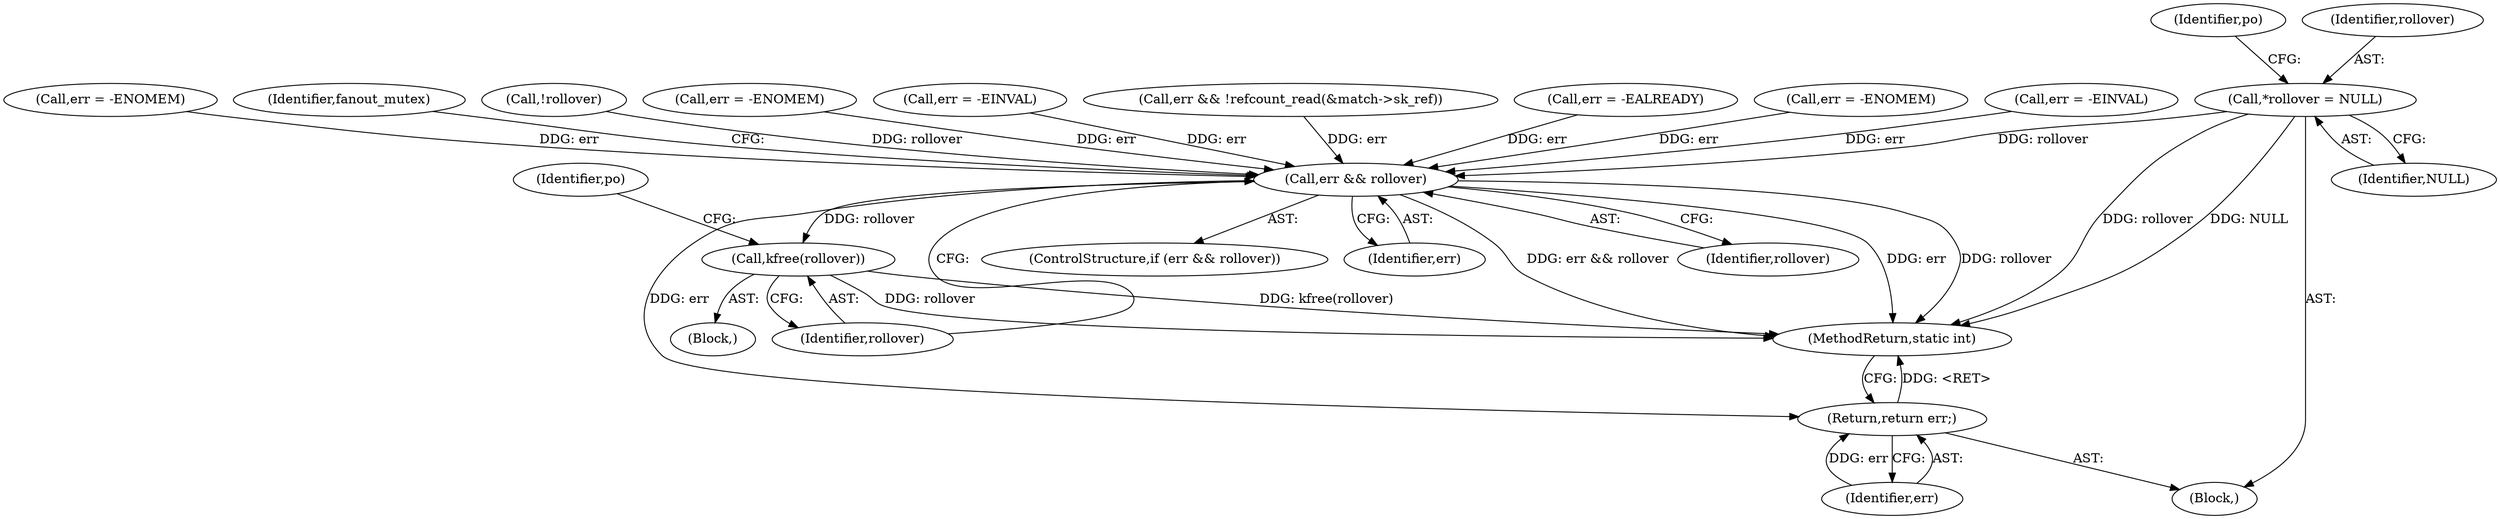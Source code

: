 digraph "0_linux_008ba2a13f2d04c947adc536d19debb8fe66f110@pointer" {
"1000107" [label="(Call,*rollover = NULL)"];
"1000500" [label="(Call,err && rollover)"];
"1000504" [label="(Call,kfree(rollover))"];
"1000514" [label="(Return,return err;)"];
"1000269" [label="(Call,err = -EINVAL)"];
"1000482" [label="(Call,err && !refcount_read(&match->sk_ref))"];
"1000502" [label="(Identifier,rollover)"];
"1000505" [label="(Identifier,rollover)"];
"1000514" [label="(Return,return err;)"];
"1000156" [label="(Call,err = -EALREADY)"];
"1000174" [label="(Call,err = -ENOMEM)"];
"1000504" [label="(Call,kfree(rollover))"];
"1000222" [label="(Call,err = -EINVAL)"];
"1000234" [label="(Call,err = -ENOMEM)"];
"1000109" [label="(Identifier,NULL)"];
"1000105" [label="(Block,)"];
"1000508" [label="(Identifier,po)"];
"1000500" [label="(Call,err && rollover)"];
"1000513" [label="(Identifier,fanout_mutex)"];
"1000503" [label="(Block,)"];
"1000516" [label="(MethodReturn,static int)"];
"1000186" [label="(Call,!rollover)"];
"1000499" [label="(ControlStructure,if (err && rollover))"];
"1000112" [label="(Identifier,po)"];
"1000286" [label="(Call,err = -ENOMEM)"];
"1000515" [label="(Identifier,err)"];
"1000108" [label="(Identifier,rollover)"];
"1000107" [label="(Call,*rollover = NULL)"];
"1000501" [label="(Identifier,err)"];
"1000107" -> "1000105"  [label="AST: "];
"1000107" -> "1000109"  [label="CFG: "];
"1000108" -> "1000107"  [label="AST: "];
"1000109" -> "1000107"  [label="AST: "];
"1000112" -> "1000107"  [label="CFG: "];
"1000107" -> "1000516"  [label="DDG: rollover"];
"1000107" -> "1000516"  [label="DDG: NULL"];
"1000107" -> "1000500"  [label="DDG: rollover"];
"1000500" -> "1000499"  [label="AST: "];
"1000500" -> "1000501"  [label="CFG: "];
"1000500" -> "1000502"  [label="CFG: "];
"1000501" -> "1000500"  [label="AST: "];
"1000502" -> "1000500"  [label="AST: "];
"1000505" -> "1000500"  [label="CFG: "];
"1000513" -> "1000500"  [label="CFG: "];
"1000500" -> "1000516"  [label="DDG: rollover"];
"1000500" -> "1000516"  [label="DDG: err && rollover"];
"1000500" -> "1000516"  [label="DDG: err"];
"1000222" -> "1000500"  [label="DDG: err"];
"1000234" -> "1000500"  [label="DDG: err"];
"1000482" -> "1000500"  [label="DDG: err"];
"1000269" -> "1000500"  [label="DDG: err"];
"1000174" -> "1000500"  [label="DDG: err"];
"1000156" -> "1000500"  [label="DDG: err"];
"1000286" -> "1000500"  [label="DDG: err"];
"1000186" -> "1000500"  [label="DDG: rollover"];
"1000500" -> "1000504"  [label="DDG: rollover"];
"1000500" -> "1000514"  [label="DDG: err"];
"1000504" -> "1000503"  [label="AST: "];
"1000504" -> "1000505"  [label="CFG: "];
"1000505" -> "1000504"  [label="AST: "];
"1000508" -> "1000504"  [label="CFG: "];
"1000504" -> "1000516"  [label="DDG: rollover"];
"1000504" -> "1000516"  [label="DDG: kfree(rollover)"];
"1000514" -> "1000105"  [label="AST: "];
"1000514" -> "1000515"  [label="CFG: "];
"1000515" -> "1000514"  [label="AST: "];
"1000516" -> "1000514"  [label="CFG: "];
"1000514" -> "1000516"  [label="DDG: <RET>"];
"1000515" -> "1000514"  [label="DDG: err"];
}
